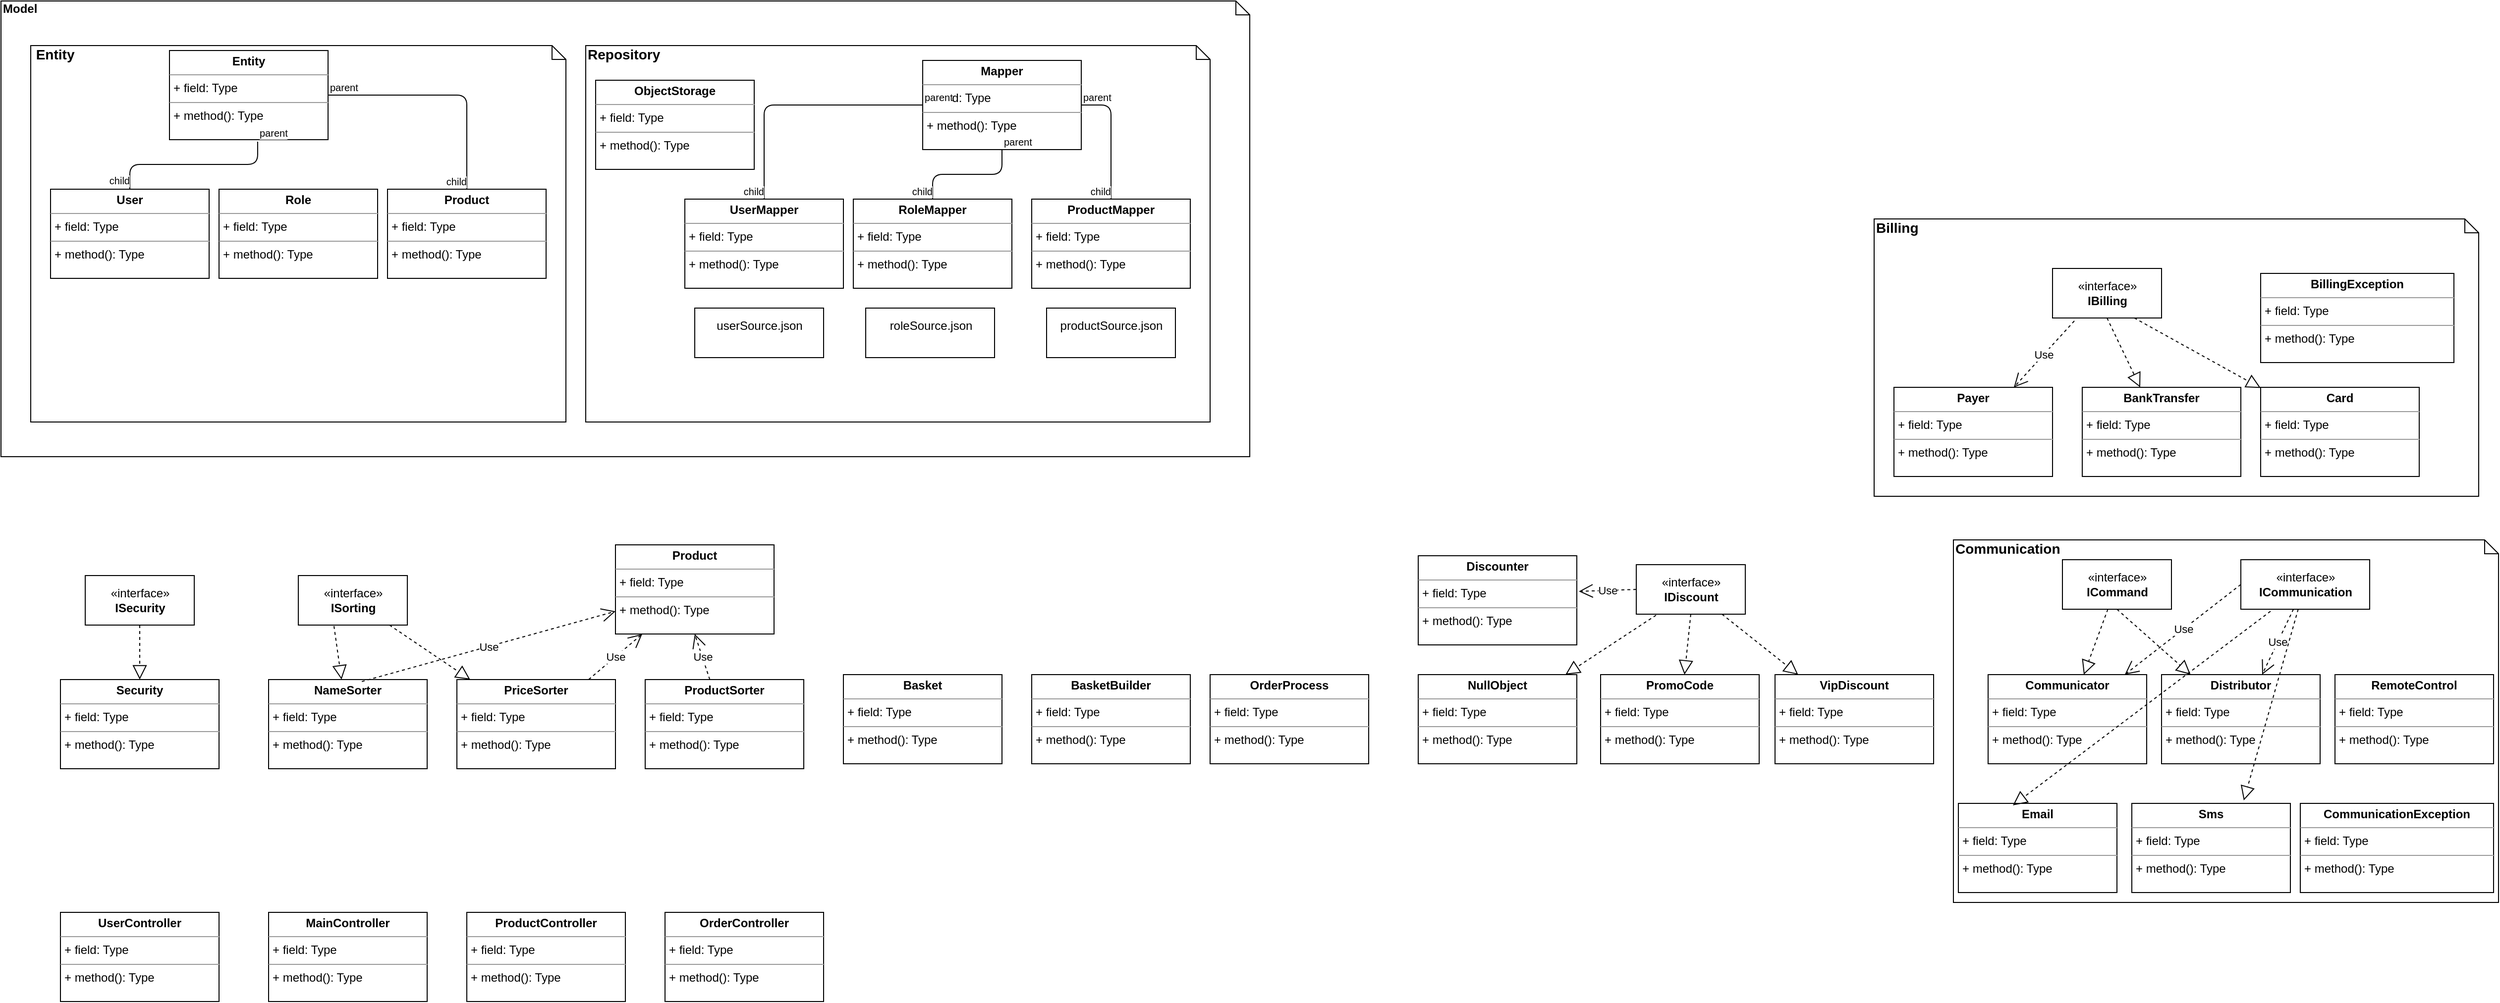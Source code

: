 <mxfile version="10.6.0" type="github"><diagram id="AGDRdy9E8Ncb0qvLrpPc" name="Page-1"><mxGraphModel dx="2181" dy="1916" grid="1" gridSize="10" guides="1" tooltips="1" connect="1" arrows="1" fold="1" page="1" pageScale="1" pageWidth="827" pageHeight="1169" math="0" shadow="0"><root><mxCell id="0"/><mxCell id="1" parent="0"/><mxCell id="s_mIsvqeOiiP8ByyHP-j-65" value="&lt;font size=&quot;1&quot;&gt;&lt;b style=&quot;font-size: 14px&quot;&gt;Communication&lt;/b&gt;&lt;/font&gt;" style="shape=note;whiteSpace=wrap;html=1;size=14;verticalAlign=top;align=left;spacingTop=-6;gradientColor=#ffffff;" vertex="1" parent="1"><mxGeometry x="1930" y="514" width="550" height="366" as="geometry"/></mxCell><mxCell id="s_mIsvqeOiiP8ByyHP-j-64" value="&lt;font size=&quot;1&quot;&gt;&lt;b style=&quot;font-size: 14px&quot;&gt;Billing&lt;/b&gt;&lt;/font&gt;" style="shape=note;whiteSpace=wrap;html=1;size=14;verticalAlign=top;align=left;spacingTop=-6;gradientColor=#ffffff;" vertex="1" parent="1"><mxGeometry x="1850" y="190" width="610" height="280" as="geometry"/></mxCell><mxCell id="s_mIsvqeOiiP8ByyHP-j-18" value="&lt;b&gt;Model&lt;/b&gt;" style="shape=note;whiteSpace=wrap;html=1;size=14;verticalAlign=top;align=left;spacingTop=-6;gradientColor=#ffffff;" vertex="1" parent="1"><mxGeometry x="-40" y="-30" width="1260" height="460" as="geometry"/></mxCell><mxCell id="s_mIsvqeOiiP8ByyHP-j-16" value="&lt;font size=&quot;1&quot;&gt;&lt;b style=&quot;font-size: 14px&quot;&gt;Repository&lt;/b&gt;&lt;/font&gt;" style="shape=note;whiteSpace=wrap;html=1;size=14;verticalAlign=top;align=left;spacingTop=-6;gradientColor=#ffffff;" vertex="1" parent="1"><mxGeometry x="550" y="15" width="630" height="380" as="geometry"/></mxCell><mxCell id="s_mIsvqeOiiP8ByyHP-j-15" value="&amp;nbsp;&lt;font style=&quot;font-size: 14px&quot;&gt;&lt;b&gt;Entity&lt;/b&gt;&lt;/font&gt;" style="shape=note;whiteSpace=wrap;html=1;size=14;verticalAlign=top;align=left;spacingTop=-6;gradientColor=#ffffff;" vertex="1" parent="1"><mxGeometry x="-10" y="15" width="540" height="380" as="geometry"/></mxCell><mxCell id="7Hd7Yw-MwSTJVAkwRDMc-30" value="" style="endArrow=none;html=1;edgeStyle=orthogonalEdgeStyle;" parent="1" source="7Hd7Yw-MwSTJVAkwRDMc-37" target="7Hd7Yw-MwSTJVAkwRDMc-35" edge="1"><mxGeometry relative="1" as="geometry"><mxPoint x="190" y="21" as="sourcePoint"/><mxPoint x="400" y="130" as="targetPoint"/></mxGeometry></mxCell><mxCell id="7Hd7Yw-MwSTJVAkwRDMc-31" value="parent" style="resizable=0;html=1;align=left;verticalAlign=bottom;labelBackgroundColor=#ffffff;fontSize=10;" parent="7Hd7Yw-MwSTJVAkwRDMc-30" connectable="0" vertex="1"><mxGeometry x="-1" relative="1" as="geometry"/></mxCell><mxCell id="7Hd7Yw-MwSTJVAkwRDMc-32" value="child" style="resizable=0;html=1;align=right;verticalAlign=bottom;labelBackgroundColor=#ffffff;fontSize=10;" parent="7Hd7Yw-MwSTJVAkwRDMc-30" connectable="0" vertex="1"><mxGeometry x="1" relative="1" as="geometry"/></mxCell><mxCell id="7Hd7Yw-MwSTJVAkwRDMc-34" value="&lt;p style=&quot;margin: 0px ; margin-top: 4px ; text-align: center&quot;&gt;&lt;b&gt;Role&lt;/b&gt;&lt;/p&gt;&lt;hr size=&quot;1&quot;&gt;&lt;p style=&quot;margin: 0px ; margin-left: 4px&quot;&gt;+ field: Type&lt;/p&gt;&lt;hr size=&quot;1&quot;&gt;&lt;p style=&quot;margin: 0px ; margin-left: 4px&quot;&gt;+ method(): Type&lt;/p&gt;" style="verticalAlign=top;align=left;overflow=fill;fontSize=12;fontFamily=Helvetica;html=1;" parent="1" vertex="1"><mxGeometry x="180" y="160" width="160" height="90" as="geometry"/></mxCell><mxCell id="7Hd7Yw-MwSTJVAkwRDMc-35" value="&lt;p style=&quot;margin: 0px ; margin-top: 4px ; text-align: center&quot;&gt;&lt;b&gt;Product&lt;/b&gt;&lt;br&gt;&lt;/p&gt;&lt;hr size=&quot;1&quot;&gt;&lt;p style=&quot;margin: 0px ; margin-left: 4px&quot;&gt;+ field: Type&lt;/p&gt;&lt;hr size=&quot;1&quot;&gt;&lt;p style=&quot;margin: 0px ; margin-left: 4px&quot;&gt;+ method(): Type&lt;/p&gt;" style="verticalAlign=top;align=left;overflow=fill;fontSize=12;fontFamily=Helvetica;html=1;" parent="1" vertex="1"><mxGeometry x="350" y="160" width="160" height="90" as="geometry"/></mxCell><mxCell id="7Hd7Yw-MwSTJVAkwRDMc-37" value="&lt;p style=&quot;margin: 0px ; margin-top: 4px ; text-align: center&quot;&gt;&lt;b&gt;Entity&lt;/b&gt;&lt;br&gt;&lt;/p&gt;&lt;hr size=&quot;1&quot;&gt;&lt;p style=&quot;margin: 0px ; margin-left: 4px&quot;&gt;+ field: Type&lt;/p&gt;&lt;hr size=&quot;1&quot;&gt;&lt;p style=&quot;margin: 0px ; margin-left: 4px&quot;&gt;+ method(): Type&lt;/p&gt;" style="verticalAlign=top;align=left;overflow=fill;fontSize=12;fontFamily=Helvetica;html=1;" parent="1" vertex="1"><mxGeometry x="130" y="20" width="160" height="90" as="geometry"/></mxCell><mxCell id="7Hd7Yw-MwSTJVAkwRDMc-38" value="" style="endArrow=none;html=1;edgeStyle=orthogonalEdgeStyle;exitX=0.556;exitY=1.022;exitDx=0;exitDy=0;exitPerimeter=0;entryX=0.5;entryY=0;entryDx=0;entryDy=0;" parent="1" source="7Hd7Yw-MwSTJVAkwRDMc-37" target="7Hd7Yw-MwSTJVAkwRDMc-41" edge="1"><mxGeometry relative="1" as="geometry"><mxPoint x="300" y="55" as="sourcePoint"/><mxPoint x="80" y="160" as="targetPoint"/></mxGeometry></mxCell><mxCell id="7Hd7Yw-MwSTJVAkwRDMc-39" value="parent" style="resizable=0;html=1;align=left;verticalAlign=bottom;labelBackgroundColor=#ffffff;fontSize=10;" parent="7Hd7Yw-MwSTJVAkwRDMc-38" connectable="0" vertex="1"><mxGeometry x="-1" relative="1" as="geometry"/></mxCell><mxCell id="7Hd7Yw-MwSTJVAkwRDMc-40" value="child" style="resizable=0;html=1;align=right;verticalAlign=bottom;labelBackgroundColor=#ffffff;fontSize=10;" parent="7Hd7Yw-MwSTJVAkwRDMc-38" connectable="0" vertex="1"><mxGeometry x="1" relative="1" as="geometry"/></mxCell><mxCell id="7Hd7Yw-MwSTJVAkwRDMc-41" value="&lt;p style=&quot;margin: 0px ; margin-top: 4px ; text-align: center&quot;&gt;&lt;b&gt;User&lt;/b&gt;&lt;br&gt;&lt;/p&gt;&lt;hr size=&quot;1&quot;&gt;&lt;p style=&quot;margin: 0px ; margin-left: 4px&quot;&gt;+ field: Type&lt;/p&gt;&lt;hr size=&quot;1&quot;&gt;&lt;p style=&quot;margin: 0px ; margin-left: 4px&quot;&gt;+ method(): Type&lt;/p&gt;" style="verticalAlign=top;align=left;overflow=fill;fontSize=12;fontFamily=Helvetica;html=1;" parent="1" vertex="1"><mxGeometry x="10" y="160" width="160" height="90" as="geometry"/></mxCell><mxCell id="7Hd7Yw-MwSTJVAkwRDMc-42" value="&lt;p style=&quot;margin: 0px ; margin-top: 4px ; text-align: center&quot;&gt;&lt;b&gt;Security&lt;/b&gt;&lt;br&gt;&lt;/p&gt;&lt;hr size=&quot;1&quot;&gt;&lt;p style=&quot;margin: 0px ; margin-left: 4px&quot;&gt;+ field: Type&lt;/p&gt;&lt;hr size=&quot;1&quot;&gt;&lt;p style=&quot;margin: 0px ; margin-left: 4px&quot;&gt;+ method(): Type&lt;/p&gt;" style="verticalAlign=top;align=left;overflow=fill;fontSize=12;fontFamily=Helvetica;html=1;" parent="1" vertex="1"><mxGeometry x="20" y="655" width="160" height="90" as="geometry"/></mxCell><mxCell id="7Hd7Yw-MwSTJVAkwRDMc-43" value="&lt;p style=&quot;margin: 0px ; margin-top: 4px ; text-align: center&quot;&gt;&lt;b&gt;UserController&lt;/b&gt;&lt;br&gt;&lt;/p&gt;&lt;hr size=&quot;1&quot;&gt;&lt;p style=&quot;margin: 0px ; margin-left: 4px&quot;&gt;+ field: Type&lt;/p&gt;&lt;hr size=&quot;1&quot;&gt;&lt;p style=&quot;margin: 0px ; margin-left: 4px&quot;&gt;+ method(): Type&lt;/p&gt;" style="verticalAlign=top;align=left;overflow=fill;fontSize=12;fontFamily=Helvetica;html=1;" parent="1" vertex="1"><mxGeometry x="20" y="890" width="160" height="90" as="geometry"/></mxCell><mxCell id="7Hd7Yw-MwSTJVAkwRDMc-47" value="&lt;p style=&quot;margin: 0px ; margin-top: 4px ; text-align: center&quot;&gt;&lt;b&gt;Mapper&lt;/b&gt;&lt;br&gt;&lt;/p&gt;&lt;hr size=&quot;1&quot;&gt;&lt;p style=&quot;margin: 0px ; margin-left: 4px&quot;&gt;+ field: Type&lt;/p&gt;&lt;hr size=&quot;1&quot;&gt;&lt;p style=&quot;margin: 0px ; margin-left: 4px&quot;&gt;+ method(): Type&lt;/p&gt;" style="verticalAlign=top;align=left;overflow=fill;fontSize=12;fontFamily=Helvetica;html=1;" parent="1" vertex="1"><mxGeometry x="890" y="30" width="160" height="90" as="geometry"/></mxCell><mxCell id="7Hd7Yw-MwSTJVAkwRDMc-48" value="&lt;p style=&quot;margin: 0px ; margin-top: 4px ; text-align: center&quot;&gt;&lt;b&gt;ProductMapper&lt;/b&gt;&lt;br&gt;&lt;/p&gt;&lt;hr size=&quot;1&quot;&gt;&lt;p style=&quot;margin: 0px ; margin-left: 4px&quot;&gt;+ field: Type&lt;/p&gt;&lt;hr size=&quot;1&quot;&gt;&lt;p style=&quot;margin: 0px ; margin-left: 4px&quot;&gt;+ method(): Type&lt;/p&gt;" style="verticalAlign=top;align=left;overflow=fill;fontSize=12;fontFamily=Helvetica;html=1;" parent="1" vertex="1"><mxGeometry x="1000" y="170" width="160" height="90" as="geometry"/></mxCell><mxCell id="7Hd7Yw-MwSTJVAkwRDMc-49" value="&lt;p style=&quot;margin: 0px ; margin-top: 4px ; text-align: center&quot;&gt;&lt;b&gt;RoleMapper&lt;/b&gt;&lt;br&gt;&lt;/p&gt;&lt;hr size=&quot;1&quot;&gt;&lt;p style=&quot;margin: 0px ; margin-left: 4px&quot;&gt;+ field: Type&lt;/p&gt;&lt;hr size=&quot;1&quot;&gt;&lt;p style=&quot;margin: 0px ; margin-left: 4px&quot;&gt;+ method(): Type&lt;/p&gt;" style="verticalAlign=top;align=left;overflow=fill;fontSize=12;fontFamily=Helvetica;html=1;" parent="1" vertex="1"><mxGeometry x="820" y="170" width="160" height="90" as="geometry"/></mxCell><mxCell id="7Hd7Yw-MwSTJVAkwRDMc-50" value="&lt;p style=&quot;margin: 0px ; margin-top: 4px ; text-align: center&quot;&gt;&lt;b&gt;UserMapper&lt;/b&gt;&lt;br&gt;&lt;/p&gt;&lt;hr size=&quot;1&quot;&gt;&lt;p style=&quot;margin: 0px ; margin-left: 4px&quot;&gt;+ field: Type&lt;/p&gt;&lt;hr size=&quot;1&quot;&gt;&lt;p style=&quot;margin: 0px ; margin-left: 4px&quot;&gt;+ method(): Type&lt;/p&gt;" style="verticalAlign=top;align=left;overflow=fill;fontSize=12;fontFamily=Helvetica;html=1;" parent="1" vertex="1"><mxGeometry x="650" y="170" width="160" height="90" as="geometry"/></mxCell><mxCell id="HJIpGyrJuuj5EZEITsqE-1" value="" style="endArrow=none;html=1;edgeStyle=orthogonalEdgeStyle;" parent="1" source="7Hd7Yw-MwSTJVAkwRDMc-47" target="7Hd7Yw-MwSTJVAkwRDMc-50" edge="1"><mxGeometry relative="1" as="geometry"><mxPoint x="-40.5" y="375.294" as="sourcePoint"/><mxPoint x="219.441" y="480" as="targetPoint"/></mxGeometry></mxCell><mxCell id="HJIpGyrJuuj5EZEITsqE-2" value="parent" style="resizable=0;html=1;align=left;verticalAlign=bottom;labelBackgroundColor=#ffffff;fontSize=10;" parent="HJIpGyrJuuj5EZEITsqE-1" connectable="0" vertex="1"><mxGeometry x="-1" relative="1" as="geometry"/></mxCell><mxCell id="HJIpGyrJuuj5EZEITsqE-3" value="child" style="resizable=0;html=1;align=right;verticalAlign=bottom;labelBackgroundColor=#ffffff;fontSize=10;" parent="HJIpGyrJuuj5EZEITsqE-1" connectable="0" vertex="1"><mxGeometry x="1" relative="1" as="geometry"/></mxCell><mxCell id="HJIpGyrJuuj5EZEITsqE-4" value="" style="endArrow=none;html=1;edgeStyle=orthogonalEdgeStyle;" parent="1" source="7Hd7Yw-MwSTJVAkwRDMc-47" target="7Hd7Yw-MwSTJVAkwRDMc-49" edge="1"><mxGeometry relative="1" as="geometry"><mxPoint x="60" y="350.294" as="sourcePoint"/><mxPoint x="319.941" y="455" as="targetPoint"/></mxGeometry></mxCell><mxCell id="HJIpGyrJuuj5EZEITsqE-5" value="parent" style="resizable=0;html=1;align=left;verticalAlign=bottom;labelBackgroundColor=#ffffff;fontSize=10;" parent="HJIpGyrJuuj5EZEITsqE-4" connectable="0" vertex="1"><mxGeometry x="-1" relative="1" as="geometry"/></mxCell><mxCell id="HJIpGyrJuuj5EZEITsqE-6" value="child" style="resizable=0;html=1;align=right;verticalAlign=bottom;labelBackgroundColor=#ffffff;fontSize=10;" parent="HJIpGyrJuuj5EZEITsqE-4" connectable="0" vertex="1"><mxGeometry x="1" relative="1" as="geometry"/></mxCell><mxCell id="HJIpGyrJuuj5EZEITsqE-7" value="" style="endArrow=none;html=1;edgeStyle=orthogonalEdgeStyle;exitX=1;exitY=0.5;exitDx=0;exitDy=0;" parent="1" source="7Hd7Yw-MwSTJVAkwRDMc-47" target="7Hd7Yw-MwSTJVAkwRDMc-48" edge="1"><mxGeometry relative="1" as="geometry"><mxPoint x="153" y="299.794" as="sourcePoint"/><mxPoint x="412.941" y="404.5" as="targetPoint"/></mxGeometry></mxCell><mxCell id="HJIpGyrJuuj5EZEITsqE-8" value="parent" style="resizable=0;html=1;align=left;verticalAlign=bottom;labelBackgroundColor=#ffffff;fontSize=10;" parent="HJIpGyrJuuj5EZEITsqE-7" connectable="0" vertex="1"><mxGeometry x="-1" relative="1" as="geometry"/></mxCell><mxCell id="HJIpGyrJuuj5EZEITsqE-9" value="child" style="resizable=0;html=1;align=right;verticalAlign=bottom;labelBackgroundColor=#ffffff;fontSize=10;" parent="HJIpGyrJuuj5EZEITsqE-7" connectable="0" vertex="1"><mxGeometry x="1" relative="1" as="geometry"/></mxCell><mxCell id="MJC0RwWzdKKpVXB5seMG-1" value="&lt;p style=&quot;margin: 0px ; margin-top: 4px ; text-align: center&quot;&gt;&lt;b&gt;ObjectStorage&lt;/b&gt;&lt;br&gt;&lt;/p&gt;&lt;hr size=&quot;1&quot;&gt;&lt;p style=&quot;margin: 0px ; margin-left: 4px&quot;&gt;+ field: Type&lt;/p&gt;&lt;hr size=&quot;1&quot;&gt;&lt;p style=&quot;margin: 0px ; margin-left: 4px&quot;&gt;+ method(): Type&lt;/p&gt;" style="verticalAlign=top;align=left;overflow=fill;fontSize=12;fontFamily=Helvetica;html=1;" parent="1" vertex="1"><mxGeometry x="560" y="50" width="160" height="90" as="geometry"/></mxCell><mxCell id="s_mIsvqeOiiP8ByyHP-j-1" value="«interface»&lt;br&gt;&lt;div&gt;&lt;b&gt;ISecurity&lt;/b&gt;&lt;/div&gt;" style="html=1;gradientColor=#ffffff;align=center;" vertex="1" parent="1"><mxGeometry x="45" y="550" width="110" height="50" as="geometry"/></mxCell><mxCell id="s_mIsvqeOiiP8ByyHP-j-3" value="" style="endArrow=block;dashed=1;endFill=0;endSize=12;html=1;exitX=0.5;exitY=1;exitDx=0;exitDy=0;" edge="1" parent="1" source="s_mIsvqeOiiP8ByyHP-j-1" target="7Hd7Yw-MwSTJVAkwRDMc-42"><mxGeometry width="160" relative="1" as="geometry"><mxPoint x="20" y="490" as="sourcePoint"/><mxPoint x="180" y="490" as="targetPoint"/></mxGeometry></mxCell><mxCell id="s_mIsvqeOiiP8ByyHP-j-4" value="&lt;p style=&quot;margin: 0px ; margin-top: 4px ; text-align: center&quot;&gt;&lt;b&gt;NameSorter&lt;/b&gt;&lt;br&gt;&lt;/p&gt;&lt;hr size=&quot;1&quot;&gt;&lt;p style=&quot;margin: 0px ; margin-left: 4px&quot;&gt;+ field: Type&lt;/p&gt;&lt;hr size=&quot;1&quot;&gt;&lt;p style=&quot;margin: 0px ; margin-left: 4px&quot;&gt;+ method(): Type&lt;/p&gt;" style="verticalAlign=top;align=left;overflow=fill;fontSize=12;fontFamily=Helvetica;html=1;" vertex="1" parent="1"><mxGeometry x="230" y="655" width="160" height="90" as="geometry"/></mxCell><mxCell id="s_mIsvqeOiiP8ByyHP-j-5" value="«interface»&lt;br&gt;&lt;div&gt;&lt;b&gt;ISorting&lt;/b&gt;&lt;/div&gt;" style="html=1;gradientColor=#ffffff;align=center;" vertex="1" parent="1"><mxGeometry x="260" y="550" width="110" height="50" as="geometry"/></mxCell><mxCell id="s_mIsvqeOiiP8ByyHP-j-6" value="«interface»&lt;br&gt;&lt;div&gt;&lt;b&gt;IDiscount&lt;/b&gt;&lt;/div&gt;" style="html=1;gradientColor=#ffffff;align=center;" vertex="1" parent="1"><mxGeometry x="1610" y="539" width="110" height="50" as="geometry"/></mxCell><mxCell id="s_mIsvqeOiiP8ByyHP-j-7" value="&lt;p style=&quot;margin: 0px ; margin-top: 4px ; text-align: center&quot;&gt;&lt;b&gt;PriceSorter&lt;/b&gt;&lt;br&gt;&lt;/p&gt;&lt;hr size=&quot;1&quot;&gt;&lt;p style=&quot;margin: 0px ; margin-left: 4px&quot;&gt;+ field: Type&lt;/p&gt;&lt;hr size=&quot;1&quot;&gt;&lt;p style=&quot;margin: 0px ; margin-left: 4px&quot;&gt;+ method(): Type&lt;/p&gt;" style="verticalAlign=top;align=left;overflow=fill;fontSize=12;fontFamily=Helvetica;html=1;" vertex="1" parent="1"><mxGeometry x="420" y="655" width="160" height="90" as="geometry"/></mxCell><mxCell id="s_mIsvqeOiiP8ByyHP-j-8" value="&lt;p style=&quot;margin: 0px ; margin-top: 4px ; text-align: center&quot;&gt;&lt;b&gt;ProductSorter&lt;/b&gt;&lt;br&gt;&lt;/p&gt;&lt;hr size=&quot;1&quot;&gt;&lt;p style=&quot;margin: 0px ; margin-left: 4px&quot;&gt;+ field: Type&lt;/p&gt;&lt;hr size=&quot;1&quot;&gt;&lt;p style=&quot;margin: 0px ; margin-left: 4px&quot;&gt;+ method(): Type&lt;/p&gt;" style="verticalAlign=top;align=left;overflow=fill;fontSize=12;fontFamily=Helvetica;html=1;" vertex="1" parent="1"><mxGeometry x="610" y="655" width="160" height="90" as="geometry"/></mxCell><mxCell id="s_mIsvqeOiiP8ByyHP-j-9" value="" style="endArrow=block;dashed=1;endFill=0;endSize=12;html=1;" edge="1" parent="1" source="s_mIsvqeOiiP8ByyHP-j-5" target="s_mIsvqeOiiP8ByyHP-j-7"><mxGeometry width="160" relative="1" as="geometry"><mxPoint x="439.5" y="609" as="sourcePoint"/><mxPoint x="439.5" y="664" as="targetPoint"/></mxGeometry></mxCell><mxCell id="s_mIsvqeOiiP8ByyHP-j-10" value="" style="endArrow=block;dashed=1;endFill=0;endSize=12;html=1;exitX=0.327;exitY=1.02;exitDx=0;exitDy=0;exitPerimeter=0;" edge="1" parent="1" source="s_mIsvqeOiiP8ByyHP-j-5" target="s_mIsvqeOiiP8ByyHP-j-4"><mxGeometry width="160" relative="1" as="geometry"><mxPoint x="120" y="620" as="sourcePoint"/><mxPoint x="120" y="675" as="targetPoint"/></mxGeometry></mxCell><mxCell id="s_mIsvqeOiiP8ByyHP-j-11" value="&lt;p style=&quot;margin: 0px ; margin-top: 4px ; text-align: center&quot;&gt;&lt;b&gt;Product&lt;/b&gt;&lt;br&gt;&lt;/p&gt;&lt;hr size=&quot;1&quot;&gt;&lt;p style=&quot;margin: 0px ; margin-left: 4px&quot;&gt;+ field: Type&lt;/p&gt;&lt;hr size=&quot;1&quot;&gt;&lt;p style=&quot;margin: 0px ; margin-left: 4px&quot;&gt;+ method(): Type&lt;/p&gt;" style="verticalAlign=top;align=left;overflow=fill;fontSize=12;fontFamily=Helvetica;html=1;" vertex="1" parent="1"><mxGeometry x="580" y="519" width="160" height="90" as="geometry"/></mxCell><mxCell id="s_mIsvqeOiiP8ByyHP-j-12" value="Use" style="endArrow=open;endSize=12;dashed=1;html=1;exitX=0.588;exitY=0.022;exitDx=0;exitDy=0;exitPerimeter=0;" edge="1" parent="1" source="s_mIsvqeOiiP8ByyHP-j-4" target="s_mIsvqeOiiP8ByyHP-j-11"><mxGeometry width="160" relative="1" as="geometry"><mxPoint x="413" y="574" as="sourcePoint"/><mxPoint x="573" y="574" as="targetPoint"/></mxGeometry></mxCell><mxCell id="s_mIsvqeOiiP8ByyHP-j-13" value="Use" style="endArrow=open;endSize=12;dashed=1;html=1;" edge="1" parent="1" source="s_mIsvqeOiiP8ByyHP-j-7" target="s_mIsvqeOiiP8ByyHP-j-11"><mxGeometry width="160" relative="1" as="geometry"><mxPoint x="404" y="680" as="sourcePoint"/><mxPoint x="660" y="609.143" as="targetPoint"/></mxGeometry></mxCell><mxCell id="s_mIsvqeOiiP8ByyHP-j-14" value="Use" style="endArrow=open;endSize=12;dashed=1;html=1;entryX=0.5;entryY=1;entryDx=0;entryDy=0;" edge="1" parent="1" source="s_mIsvqeOiiP8ByyHP-j-8" target="s_mIsvqeOiiP8ByyHP-j-11"><mxGeometry width="160" relative="1" as="geometry"><mxPoint x="344" y="677" as="sourcePoint"/><mxPoint x="600" y="606.143" as="targetPoint"/></mxGeometry></mxCell><mxCell id="s_mIsvqeOiiP8ByyHP-j-25" value="&lt;div&gt;productSource.json&lt;/div&gt;&lt;div&gt;&lt;br&gt;&lt;/div&gt;" style="html=1;gradientColor=#ffffff;align=center;" vertex="1" parent="1"><mxGeometry x="1015" y="280" width="130" height="50" as="geometry"/></mxCell><mxCell id="s_mIsvqeOiiP8ByyHP-j-26" value="&lt;div&gt;userSource.json&lt;/div&gt;&lt;div&gt;&lt;br&gt;&lt;/div&gt;" style="html=1;gradientColor=#ffffff;align=center;" vertex="1" parent="1"><mxGeometry x="660" y="280" width="130" height="50" as="geometry"/></mxCell><mxCell id="s_mIsvqeOiiP8ByyHP-j-27" value="&lt;div&gt;roleSource.json&lt;/div&gt;&lt;div&gt;&lt;br&gt;&lt;/div&gt;" style="html=1;gradientColor=#ffffff;align=center;" vertex="1" parent="1"><mxGeometry x="832.5" y="280" width="130" height="50" as="geometry"/></mxCell><mxCell id="s_mIsvqeOiiP8ByyHP-j-28" value="&lt;p style=&quot;margin: 0px ; margin-top: 4px ; text-align: center&quot;&gt;&lt;b&gt;OrderController&lt;/b&gt;&lt;br&gt;&lt;/p&gt;&lt;hr size=&quot;1&quot;&gt;&lt;p style=&quot;margin: 0px ; margin-left: 4px&quot;&gt;+ field: Type&lt;/p&gt;&lt;hr size=&quot;1&quot;&gt;&lt;p style=&quot;margin: 0px ; margin-left: 4px&quot;&gt;+ method(): Type&lt;/p&gt;" style="verticalAlign=top;align=left;overflow=fill;fontSize=12;fontFamily=Helvetica;html=1;" vertex="1" parent="1"><mxGeometry x="630" y="890" width="160" height="90" as="geometry"/></mxCell><mxCell id="s_mIsvqeOiiP8ByyHP-j-29" value="&lt;p style=&quot;margin: 0px ; margin-top: 4px ; text-align: center&quot;&gt;&lt;b&gt;ProductController&lt;/b&gt;&lt;br&gt;&lt;/p&gt;&lt;hr size=&quot;1&quot;&gt;&lt;p style=&quot;margin: 0px ; margin-left: 4px&quot;&gt;+ field: Type&lt;/p&gt;&lt;hr size=&quot;1&quot;&gt;&lt;p style=&quot;margin: 0px ; margin-left: 4px&quot;&gt;+ method(): Type&lt;/p&gt;" style="verticalAlign=top;align=left;overflow=fill;fontSize=12;fontFamily=Helvetica;html=1;" vertex="1" parent="1"><mxGeometry x="430" y="890" width="160" height="90" as="geometry"/></mxCell><mxCell id="s_mIsvqeOiiP8ByyHP-j-30" value="&lt;p style=&quot;margin: 0px ; margin-top: 4px ; text-align: center&quot;&gt;&lt;b&gt;MainController&lt;/b&gt;&lt;br&gt;&lt;/p&gt;&lt;hr size=&quot;1&quot;&gt;&lt;p style=&quot;margin: 0px ; margin-left: 4px&quot;&gt;+ field: Type&lt;/p&gt;&lt;hr size=&quot;1&quot;&gt;&lt;p style=&quot;margin: 0px ; margin-left: 4px&quot;&gt;+ method(): Type&lt;/p&gt;" style="verticalAlign=top;align=left;overflow=fill;fontSize=12;fontFamily=Helvetica;html=1;" vertex="1" parent="1"><mxGeometry x="230" y="890" width="160" height="90" as="geometry"/></mxCell><mxCell id="s_mIsvqeOiiP8ByyHP-j-31" value="&lt;p style=&quot;margin: 0px ; margin-top: 4px ; text-align: center&quot;&gt;&lt;b&gt;OrderProcess&lt;/b&gt;&lt;/p&gt;&lt;hr size=&quot;1&quot;&gt;&lt;p style=&quot;margin: 0px ; margin-left: 4px&quot;&gt;+ field: Type&lt;/p&gt;&lt;hr size=&quot;1&quot;&gt;&lt;p style=&quot;margin: 0px ; margin-left: 4px&quot;&gt;+ method(): Type&lt;/p&gt;" style="verticalAlign=top;align=left;overflow=fill;fontSize=12;fontFamily=Helvetica;html=1;" vertex="1" parent="1"><mxGeometry x="1180" y="650" width="160" height="90" as="geometry"/></mxCell><mxCell id="s_mIsvqeOiiP8ByyHP-j-32" value="&lt;p style=&quot;margin: 0px ; margin-top: 4px ; text-align: center&quot;&gt;&lt;b&gt;BasketBuilder&lt;/b&gt;&lt;br&gt;&lt;/p&gt;&lt;hr size=&quot;1&quot;&gt;&lt;p style=&quot;margin: 0px ; margin-left: 4px&quot;&gt;+ field: Type&lt;/p&gt;&lt;hr size=&quot;1&quot;&gt;&lt;p style=&quot;margin: 0px ; margin-left: 4px&quot;&gt;+ method(): Type&lt;/p&gt;" style="verticalAlign=top;align=left;overflow=fill;fontSize=12;fontFamily=Helvetica;html=1;" vertex="1" parent="1"><mxGeometry x="1000" y="650" width="160" height="90" as="geometry"/></mxCell><mxCell id="s_mIsvqeOiiP8ByyHP-j-33" value="&lt;p style=&quot;margin: 0px ; margin-top: 4px ; text-align: center&quot;&gt;&lt;b&gt;Basket&lt;/b&gt;&lt;br&gt;&lt;/p&gt;&lt;hr size=&quot;1&quot;&gt;&lt;p style=&quot;margin: 0px ; margin-left: 4px&quot;&gt;+ field: Type&lt;/p&gt;&lt;hr size=&quot;1&quot;&gt;&lt;p style=&quot;margin: 0px ; margin-left: 4px&quot;&gt;+ method(): Type&lt;/p&gt;" style="verticalAlign=top;align=left;overflow=fill;fontSize=12;fontFamily=Helvetica;html=1;" vertex="1" parent="1"><mxGeometry x="810" y="650" width="160" height="90" as="geometry"/></mxCell><mxCell id="s_mIsvqeOiiP8ByyHP-j-34" value="&lt;p style=&quot;margin: 0px ; margin-top: 4px ; text-align: center&quot;&gt;&lt;b&gt;VipDiscount&lt;/b&gt;&lt;/p&gt;&lt;hr size=&quot;1&quot;&gt;&lt;p style=&quot;margin: 0px ; margin-left: 4px&quot;&gt;+ field: Type&lt;/p&gt;&lt;hr size=&quot;1&quot;&gt;&lt;p style=&quot;margin: 0px ; margin-left: 4px&quot;&gt;+ method(): Type&lt;/p&gt;" style="verticalAlign=top;align=left;overflow=fill;fontSize=12;fontFamily=Helvetica;html=1;" vertex="1" parent="1"><mxGeometry x="1750" y="650" width="160" height="90" as="geometry"/></mxCell><mxCell id="s_mIsvqeOiiP8ByyHP-j-35" value="&lt;p style=&quot;margin: 0px ; margin-top: 4px ; text-align: center&quot;&gt;&lt;b&gt;PromoCode&lt;/b&gt;&lt;br&gt;&lt;/p&gt;&lt;hr size=&quot;1&quot;&gt;&lt;p style=&quot;margin: 0px ; margin-left: 4px&quot;&gt;+ field: Type&lt;/p&gt;&lt;hr size=&quot;1&quot;&gt;&lt;p style=&quot;margin: 0px ; margin-left: 4px&quot;&gt;+ method(): Type&lt;/p&gt;" style="verticalAlign=top;align=left;overflow=fill;fontSize=12;fontFamily=Helvetica;html=1;" vertex="1" parent="1"><mxGeometry x="1574" y="650" width="160" height="90" as="geometry"/></mxCell><mxCell id="s_mIsvqeOiiP8ByyHP-j-36" value="&lt;p style=&quot;margin: 0px ; margin-top: 4px ; text-align: center&quot;&gt;&lt;b&gt;NullObject&lt;/b&gt;&lt;/p&gt;&lt;hr size=&quot;1&quot;&gt;&lt;p style=&quot;margin: 0px ; margin-left: 4px&quot;&gt;+ field: Type&lt;/p&gt;&lt;hr size=&quot;1&quot;&gt;&lt;p style=&quot;margin: 0px ; margin-left: 4px&quot;&gt;+ method(): Type&lt;/p&gt;" style="verticalAlign=top;align=left;overflow=fill;fontSize=12;fontFamily=Helvetica;html=1;" vertex="1" parent="1"><mxGeometry x="1390" y="650" width="160" height="90" as="geometry"/></mxCell><mxCell id="s_mIsvqeOiiP8ByyHP-j-37" value="&lt;p style=&quot;margin: 0px ; margin-top: 4px ; text-align: center&quot;&gt;&lt;b&gt;Discounter&lt;/b&gt;&lt;/p&gt;&lt;hr size=&quot;1&quot;&gt;&lt;p style=&quot;margin: 0px ; margin-left: 4px&quot;&gt;+ field: Type&lt;/p&gt;&lt;hr size=&quot;1&quot;&gt;&lt;p style=&quot;margin: 0px ; margin-left: 4px&quot;&gt;+ method(): Type&lt;/p&gt;" style="verticalAlign=top;align=left;overflow=fill;fontSize=12;fontFamily=Helvetica;html=1;" vertex="1" parent="1"><mxGeometry x="1390" y="530" width="160" height="90" as="geometry"/></mxCell><mxCell id="s_mIsvqeOiiP8ByyHP-j-38" value="" style="endArrow=block;dashed=1;endFill=0;endSize=12;html=1;" edge="1" parent="1" source="s_mIsvqeOiiP8ByyHP-j-6" target="s_mIsvqeOiiP8ByyHP-j-34"><mxGeometry width="160" relative="1" as="geometry"><mxPoint x="1740" y="599" as="sourcePoint"/><mxPoint x="1900" y="599" as="targetPoint"/></mxGeometry></mxCell><mxCell id="s_mIsvqeOiiP8ByyHP-j-39" value="Use" style="endArrow=open;endSize=12;dashed=1;html=1;exitX=0;exitY=0.5;exitDx=0;exitDy=0;entryX=1.013;entryY=0.4;entryDx=0;entryDy=0;entryPerimeter=0;" edge="1" parent="1" source="s_mIsvqeOiiP8ByyHP-j-6" target="s_mIsvqeOiiP8ByyHP-j-37"><mxGeometry width="160" relative="1" as="geometry"><mxPoint x="1410" y="830" as="sourcePoint"/><mxPoint x="1570" y="830" as="targetPoint"/></mxGeometry></mxCell><mxCell id="s_mIsvqeOiiP8ByyHP-j-40" value="" style="endArrow=block;dashed=1;endFill=0;endSize=12;html=1;exitX=0.182;exitY=1.02;exitDx=0;exitDy=0;exitPerimeter=0;" edge="1" parent="1" source="s_mIsvqeOiiP8ByyHP-j-6" target="s_mIsvqeOiiP8ByyHP-j-36"><mxGeometry width="160" relative="1" as="geometry"><mxPoint x="1620" y="620" as="sourcePoint"/><mxPoint x="1780" y="620" as="targetPoint"/></mxGeometry></mxCell><mxCell id="s_mIsvqeOiiP8ByyHP-j-41" value="" style="endArrow=block;dashed=1;endFill=0;endSize=12;html=1;exitX=0.5;exitY=1;exitDx=0;exitDy=0;" edge="1" parent="1" source="s_mIsvqeOiiP8ByyHP-j-6" target="s_mIsvqeOiiP8ByyHP-j-35"><mxGeometry width="160" relative="1" as="geometry"><mxPoint x="1750" y="609" as="sourcePoint"/><mxPoint x="1910" y="609" as="targetPoint"/></mxGeometry></mxCell><mxCell id="s_mIsvqeOiiP8ByyHP-j-42" value="«interface»&lt;br&gt;&lt;div&gt;&lt;b&gt;ICommand&lt;/b&gt;&lt;/div&gt;" style="html=1;gradientColor=#ffffff;align=center;" vertex="1" parent="1"><mxGeometry x="2040" y="534" width="110" height="50" as="geometry"/></mxCell><mxCell id="s_mIsvqeOiiP8ByyHP-j-43" value="«interface»&lt;br&gt;&lt;div&gt;&lt;b&gt;ICommunication&lt;/b&gt;&lt;/div&gt;" style="html=1;gradientColor=#ffffff;align=center;" vertex="1" parent="1"><mxGeometry x="2220" y="534" width="130" height="50" as="geometry"/></mxCell><mxCell id="s_mIsvqeOiiP8ByyHP-j-44" value="&lt;p style=&quot;margin: 0px ; margin-top: 4px ; text-align: center&quot;&gt;&lt;b&gt;RemoteControl&lt;/b&gt;&lt;/p&gt;&lt;hr size=&quot;1&quot;&gt;&lt;p style=&quot;margin: 0px ; margin-left: 4px&quot;&gt;+ field: Type&lt;/p&gt;&lt;hr size=&quot;1&quot;&gt;&lt;p style=&quot;margin: 0px ; margin-left: 4px&quot;&gt;+ method(): Type&lt;/p&gt;" style="verticalAlign=top;align=left;overflow=fill;fontSize=12;fontFamily=Helvetica;html=1;" vertex="1" parent="1"><mxGeometry x="2315" y="650" width="160" height="90" as="geometry"/></mxCell><mxCell id="s_mIsvqeOiiP8ByyHP-j-45" value="&lt;p style=&quot;margin: 0px ; margin-top: 4px ; text-align: center&quot;&gt;&lt;b&gt;Distributor&lt;/b&gt;&lt;/p&gt;&lt;hr size=&quot;1&quot;&gt;&lt;p style=&quot;margin: 0px ; margin-left: 4px&quot;&gt;+ field: Type&lt;/p&gt;&lt;hr size=&quot;1&quot;&gt;&lt;p style=&quot;margin: 0px ; margin-left: 4px&quot;&gt;+ method(): Type&lt;/p&gt;" style="verticalAlign=top;align=left;overflow=fill;fontSize=12;fontFamily=Helvetica;html=1;" vertex="1" parent="1"><mxGeometry x="2140" y="650" width="160" height="90" as="geometry"/></mxCell><mxCell id="s_mIsvqeOiiP8ByyHP-j-46" value="&lt;p style=&quot;margin: 0px ; margin-top: 4px ; text-align: center&quot;&gt;&lt;b&gt;Communicator&lt;/b&gt;&lt;/p&gt;&lt;hr size=&quot;1&quot;&gt;&lt;p style=&quot;margin: 0px ; margin-left: 4px&quot;&gt;+ field: Type&lt;/p&gt;&lt;hr size=&quot;1&quot;&gt;&lt;p style=&quot;margin: 0px ; margin-left: 4px&quot;&gt;+ method(): Type&lt;/p&gt;" style="verticalAlign=top;align=left;overflow=fill;fontSize=12;fontFamily=Helvetica;html=1;" vertex="1" parent="1"><mxGeometry x="1965" y="650" width="160" height="90" as="geometry"/></mxCell><mxCell id="s_mIsvqeOiiP8ByyHP-j-47" value="&lt;p style=&quot;margin: 0px ; margin-top: 4px ; text-align: center&quot;&gt;&lt;b&gt;Sms&lt;/b&gt;&lt;/p&gt;&lt;hr size=&quot;1&quot;&gt;&lt;p style=&quot;margin: 0px ; margin-left: 4px&quot;&gt;+ field: Type&lt;/p&gt;&lt;hr size=&quot;1&quot;&gt;&lt;p style=&quot;margin: 0px ; margin-left: 4px&quot;&gt;+ method(): Type&lt;/p&gt;" style="verticalAlign=top;align=left;overflow=fill;fontSize=12;fontFamily=Helvetica;html=1;" vertex="1" parent="1"><mxGeometry x="2110" y="780" width="160" height="90" as="geometry"/></mxCell><mxCell id="s_mIsvqeOiiP8ByyHP-j-48" value="&lt;p style=&quot;margin: 0px ; margin-top: 4px ; text-align: center&quot;&gt;&lt;b&gt;Email&lt;/b&gt;&lt;/p&gt;&lt;hr size=&quot;1&quot;&gt;&lt;p style=&quot;margin: 0px ; margin-left: 4px&quot;&gt;+ field: Type&lt;/p&gt;&lt;hr size=&quot;1&quot;&gt;&lt;p style=&quot;margin: 0px ; margin-left: 4px&quot;&gt;+ method(): Type&lt;/p&gt;" style="verticalAlign=top;align=left;overflow=fill;fontSize=12;fontFamily=Helvetica;html=1;" vertex="1" parent="1"><mxGeometry x="1935" y="780" width="160" height="90" as="geometry"/></mxCell><mxCell id="s_mIsvqeOiiP8ByyHP-j-49" value="" style="endArrow=block;dashed=1;endFill=0;endSize=12;html=1;entryX=0.706;entryY=-0.033;entryDx=0;entryDy=0;entryPerimeter=0;" edge="1" parent="1" source="s_mIsvqeOiiP8ByyHP-j-43" target="s_mIsvqeOiiP8ByyHP-j-47"><mxGeometry width="160" relative="1" as="geometry"><mxPoint x="1710.305" y="599" as="sourcePoint"/><mxPoint x="1796.45" y="660" as="targetPoint"/></mxGeometry></mxCell><mxCell id="s_mIsvqeOiiP8ByyHP-j-50" value="" style="endArrow=block;dashed=1;endFill=0;endSize=12;html=1;entryX=0.344;entryY=0.022;entryDx=0;entryDy=0;entryPerimeter=0;" edge="1" parent="1" target="s_mIsvqeOiiP8ByyHP-j-48"><mxGeometry width="160" relative="1" as="geometry"><mxPoint x="2250" y="586" as="sourcePoint"/><mxPoint x="1806.45" y="670" as="targetPoint"/></mxGeometry></mxCell><mxCell id="s_mIsvqeOiiP8ByyHP-j-51" value="" style="endArrow=block;dashed=1;endFill=0;endSize=12;html=1;exitX=0.5;exitY=1;exitDx=0;exitDy=0;" edge="1" parent="1" source="s_mIsvqeOiiP8ByyHP-j-42" target="s_mIsvqeOiiP8ByyHP-j-45"><mxGeometry width="160" relative="1" as="geometry"><mxPoint x="1710.305" y="599" as="sourcePoint"/><mxPoint x="1796.45" y="660" as="targetPoint"/></mxGeometry></mxCell><mxCell id="s_mIsvqeOiiP8ByyHP-j-52" value="" style="endArrow=block;dashed=1;endFill=0;endSize=12;html=1;" edge="1" parent="1" source="s_mIsvqeOiiP8ByyHP-j-42" target="s_mIsvqeOiiP8ByyHP-j-46"><mxGeometry width="160" relative="1" as="geometry"><mxPoint x="1720.305" y="609" as="sourcePoint"/><mxPoint x="1806.45" y="670" as="targetPoint"/></mxGeometry></mxCell><mxCell id="s_mIsvqeOiiP8ByyHP-j-53" value="Use" style="endArrow=open;endSize=12;dashed=1;html=1;exitX=0;exitY=0.5;exitDx=0;exitDy=0;" edge="1" parent="1" source="s_mIsvqeOiiP8ByyHP-j-43" target="s_mIsvqeOiiP8ByyHP-j-46"><mxGeometry width="160" relative="1" as="geometry"><mxPoint x="1620" y="574" as="sourcePoint"/><mxPoint x="1562" y="576" as="targetPoint"/></mxGeometry></mxCell><mxCell id="s_mIsvqeOiiP8ByyHP-j-54" value="Use" style="endArrow=open;endSize=12;dashed=1;html=1;" edge="1" parent="1" source="s_mIsvqeOiiP8ByyHP-j-43" target="s_mIsvqeOiiP8ByyHP-j-45"><mxGeometry width="160" relative="1" as="geometry"><mxPoint x="2230" y="569" as="sourcePoint"/><mxPoint x="2112.904" y="660" as="targetPoint"/></mxGeometry></mxCell><mxCell id="s_mIsvqeOiiP8ByyHP-j-55" value="&lt;p style=&quot;margin: 0px ; margin-top: 4px ; text-align: center&quot;&gt;&lt;b&gt;BankTransfer&lt;/b&gt;&lt;/p&gt;&lt;hr size=&quot;1&quot;&gt;&lt;p style=&quot;margin: 0px ; margin-left: 4px&quot;&gt;+ field: Type&lt;/p&gt;&lt;hr size=&quot;1&quot;&gt;&lt;p style=&quot;margin: 0px ; margin-left: 4px&quot;&gt;+ method(): Type&lt;/p&gt;" style="verticalAlign=top;align=left;overflow=fill;fontSize=12;fontFamily=Helvetica;html=1;" vertex="1" parent="1"><mxGeometry x="2060" y="360" width="160" height="90" as="geometry"/></mxCell><mxCell id="s_mIsvqeOiiP8ByyHP-j-56" value="&lt;p style=&quot;margin: 0px ; margin-top: 4px ; text-align: center&quot;&gt;&lt;b&gt;Payer&lt;/b&gt;&lt;/p&gt;&lt;hr size=&quot;1&quot;&gt;&lt;p style=&quot;margin: 0px ; margin-left: 4px&quot;&gt;+ field: Type&lt;/p&gt;&lt;hr size=&quot;1&quot;&gt;&lt;p style=&quot;margin: 0px ; margin-left: 4px&quot;&gt;+ method(): Type&lt;/p&gt;" style="verticalAlign=top;align=left;overflow=fill;fontSize=12;fontFamily=Helvetica;html=1;" vertex="1" parent="1"><mxGeometry x="1870" y="360" width="160" height="90" as="geometry"/></mxCell><mxCell id="s_mIsvqeOiiP8ByyHP-j-57" value="«interface»&lt;br&gt;&lt;div&gt;&lt;b&gt;IBilling&lt;/b&gt;&lt;/div&gt;" style="html=1;gradientColor=#ffffff;align=center;" vertex="1" parent="1"><mxGeometry x="2030" y="240" width="110" height="50" as="geometry"/></mxCell><mxCell id="s_mIsvqeOiiP8ByyHP-j-58" value="&lt;p style=&quot;margin: 0px ; margin-top: 4px ; text-align: center&quot;&gt;&lt;b&gt;Card&lt;/b&gt;&lt;/p&gt;&lt;hr size=&quot;1&quot;&gt;&lt;p style=&quot;margin: 0px ; margin-left: 4px&quot;&gt;+ field: Type&lt;/p&gt;&lt;hr size=&quot;1&quot;&gt;&lt;p style=&quot;margin: 0px ; margin-left: 4px&quot;&gt;+ method(): Type&lt;/p&gt;" style="verticalAlign=top;align=left;overflow=fill;fontSize=12;fontFamily=Helvetica;html=1;" vertex="1" parent="1"><mxGeometry x="2240" y="360" width="160" height="90" as="geometry"/></mxCell><mxCell id="s_mIsvqeOiiP8ByyHP-j-59" value="&lt;p style=&quot;margin: 0px ; margin-top: 4px ; text-align: center&quot;&gt;&lt;b&gt;CommunicationException&lt;/b&gt;&lt;/p&gt;&lt;hr size=&quot;1&quot;&gt;&lt;p style=&quot;margin: 0px ; margin-left: 4px&quot;&gt;+ field: Type&lt;/p&gt;&lt;hr size=&quot;1&quot;&gt;&lt;p style=&quot;margin: 0px ; margin-left: 4px&quot;&gt;+ method(): Type&lt;/p&gt;" style="verticalAlign=top;align=left;overflow=fill;fontSize=12;fontFamily=Helvetica;html=1;" vertex="1" parent="1"><mxGeometry x="2280" y="780" width="195" height="90" as="geometry"/></mxCell><mxCell id="s_mIsvqeOiiP8ByyHP-j-60" value="&lt;p style=&quot;margin: 0px ; margin-top: 4px ; text-align: center&quot;&gt;&lt;b&gt;BillingException&lt;/b&gt;&lt;/p&gt;&lt;hr size=&quot;1&quot;&gt;&lt;p style=&quot;margin: 0px ; margin-left: 4px&quot;&gt;+ field: Type&lt;/p&gt;&lt;hr size=&quot;1&quot;&gt;&lt;p style=&quot;margin: 0px ; margin-left: 4px&quot;&gt;+ method(): Type&lt;/p&gt;" style="verticalAlign=top;align=left;overflow=fill;fontSize=12;fontFamily=Helvetica;html=1;" vertex="1" parent="1"><mxGeometry x="2240" y="245" width="195" height="90" as="geometry"/></mxCell><mxCell id="s_mIsvqeOiiP8ByyHP-j-61" value="Use" style="endArrow=open;endSize=12;dashed=1;html=1;exitX=0.2;exitY=1.06;exitDx=0;exitDy=0;exitPerimeter=0;" edge="1" parent="1" source="s_mIsvqeOiiP8ByyHP-j-57" target="s_mIsvqeOiiP8ByyHP-j-56"><mxGeometry width="160" relative="1" as="geometry"><mxPoint x="2230" y="569" as="sourcePoint"/><mxPoint x="2112.904" y="660" as="targetPoint"/></mxGeometry></mxCell><mxCell id="s_mIsvqeOiiP8ByyHP-j-62" value="" style="endArrow=block;dashed=1;endFill=0;endSize=12;html=1;exitX=0.5;exitY=1;exitDx=0;exitDy=0;" edge="1" parent="1" source="s_mIsvqeOiiP8ByyHP-j-57" target="s_mIsvqeOiiP8ByyHP-j-55"><mxGeometry width="160" relative="1" as="geometry"><mxPoint x="2081.437" y="594" as="sourcePoint"/><mxPoint x="2023" y="656" as="targetPoint"/></mxGeometry></mxCell><mxCell id="s_mIsvqeOiiP8ByyHP-j-63" value="" style="endArrow=block;dashed=1;endFill=0;endSize=12;html=1;exitX=0.75;exitY=1;exitDx=0;exitDy=0;" edge="1" parent="1" source="s_mIsvqeOiiP8ByyHP-j-57" target="s_mIsvqeOiiP8ByyHP-j-58"><mxGeometry width="160" relative="1" as="geometry"><mxPoint x="2081.437" y="594" as="sourcePoint"/><mxPoint x="2023" y="656" as="targetPoint"/></mxGeometry></mxCell></root></mxGraphModel></diagram><diagram id="B38L4y_GWFFphEeFImRA" name="Page-2"><mxGraphModel dx="1354" dy="782" grid="1" gridSize="10" guides="1" tooltips="1" connect="1" arrows="1" fold="1" page="1" pageScale="1" pageWidth="827" pageHeight="1169" math="0" shadow="0"><root><mxCell id="YqNw6vWPKeONYDzSMbkz-0"/><mxCell id="YqNw6vWPKeONYDzSMbkz-1" parent="YqNw6vWPKeONYDzSMbkz-0"/></root></mxGraphModel></diagram></mxfile>